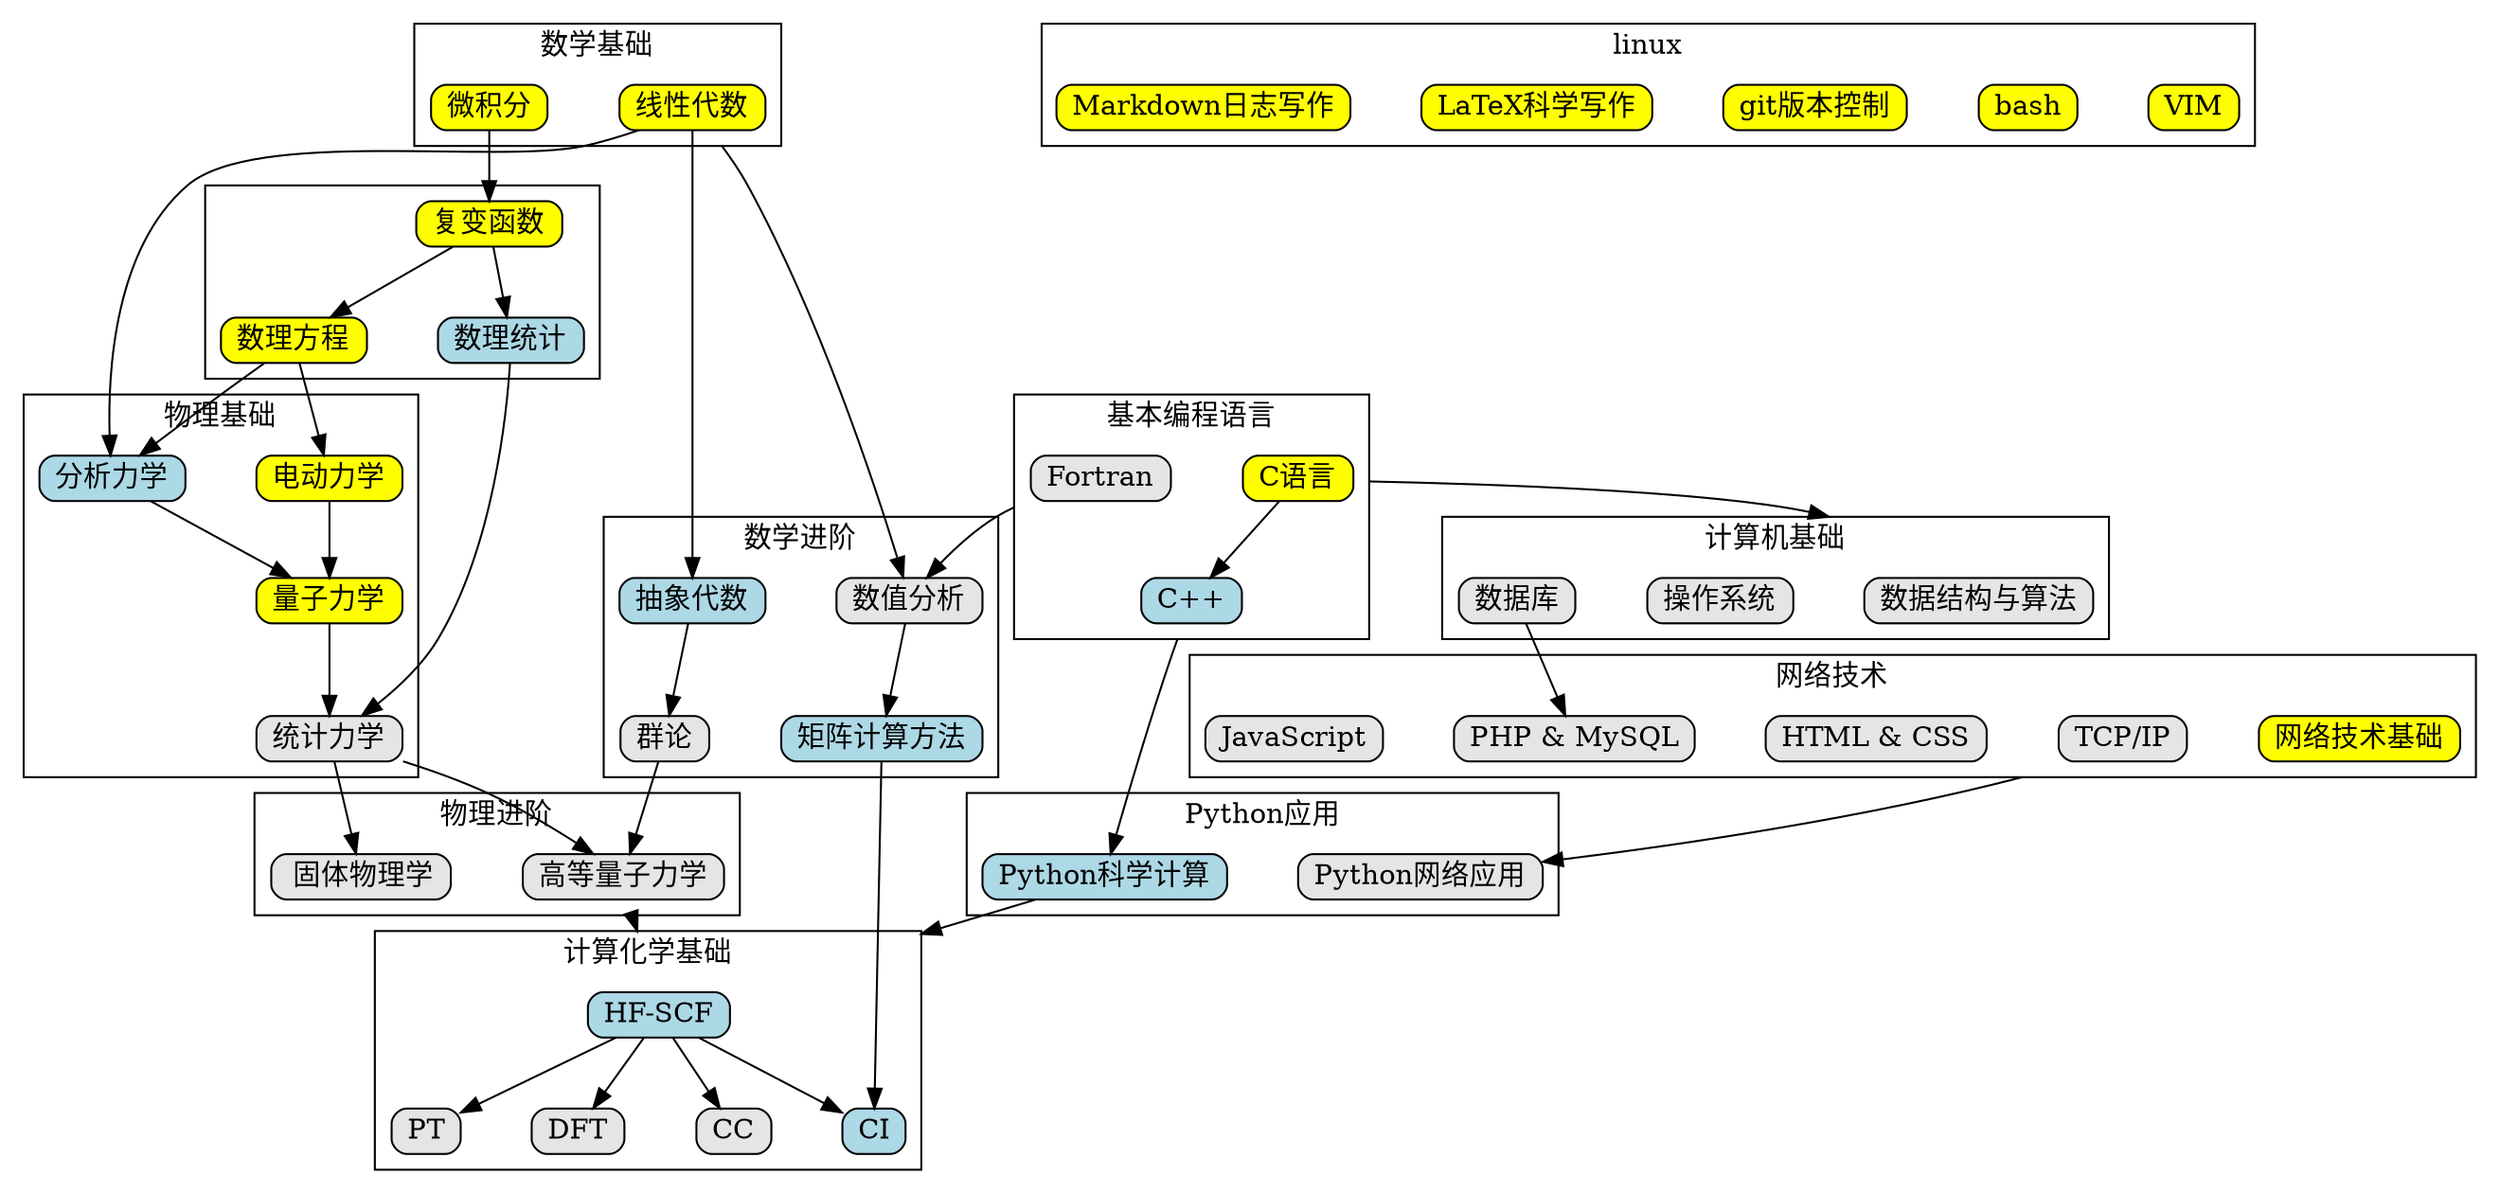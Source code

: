 digraph tree
{
    nodesep=0.5;
    charset="UTF-8";
    //rankdir=LR;
    fixedsize=true;
    compound=true;
    node [style="rounded,filled", width=0, height=0, shape=box, fillcolor="#E5E5E5", concentrate=true]

    subgraph cluster_0 {
        label = "数学基础";
        calculus[label = "微积分", fillcolor = "yellow"]
        linalg[label = "线性代数", fillcolor = "yellow"]
    }

    subgraph cluster_1 {
        label = "基本编程语言";
        clang[label = "C语言", fillcolor = "yellow"]
        flang[label = "Fortran"]
        cpplang[label = "C++", fillcolor = "lightblue"]

        clang -> cpplang
    }

    subgraph cluster_2 {
        label = "物理基础";
        analy_mec[label = "分析力学", fillcolor = "lightblue"]
        elect_mec[label = "电动力学", fillcolor = "yellow"]
        quant_mec[label = "量子力学", fillcolor = "yellow"]
        stati_mec[label = "统计力学"]

        linalg -> analy_mec
        analy_mec -> quant_mec
        elect_mec -> quant_mec
        quant_mec -> stati_mec
    }

    subgraph cluster_3 {
        complex[label = "复变函数", fillcolor = "yellow"]
        statistics[label = "数理统计", fillcolor = "lightblue"]
        equation[label = "数理方程", fillcolor = "yellow"]

        calculus -> complex
        complex -> statistics
        complex -> equation
        equation -> elect_mec
        statistics -> stati_mec
        equation -> analy_mec
    }
    subgraph cluster_4 { 
        label = "数学进阶"
        absalg[label = "抽象代数", fillcolor = "lightblue"]
        group[label = "群论"]
        num_ana[label = "数值分析"]
        mat_com[label = "矩阵计算方法", fillcolor = "lightblue"]
        
        linalg -> absalg
        absalg -> group
        linalg -> num_ana[ltail = cluster_0]
        num_ana -> mat_com
        flang -> num_ana[ltail = cluster_1]
    }
    subgraph cluster_5 {
        label = "linux"
        vim[label = "VIM", fillcolor = "yellow"]
        bash[label = "bash", fillcolor = "yellow"]
        git[label = "git版本控制", fillcolor = "yellow"]
        latex[label = "LaTeX科学写作", fillcolor = "yellow"]
        markdown[label = "Markdown日志写作", fillcolor = "yellow"]
    }
    subgraph cluster_6 {
        label = "计算机基础"
        data_algo[label = "数据结构与算法"]
        os[label = "操作系统"]
        database[label = "数据库"]

        clang -> data_algo[ltail = cluster_1,lhead = cluster_6]
    }
    subgraph cluster_7 {
        label = "网络技术"
        net_basic[label = "网络技术基础", fillcolor = "yellow"]
        tcp_ip[label = "TCP/IP"]
        html_css[label = "HTML & CSS"]
        php_mysql[label = "PHP & MySQL"]
        js[label = "JavaScript"]

        database -> php_mysql
    } 
    subgraph cluster_8 {
        label = "物理进阶"
        adv_quant_mec[label = "高等量子力学"]
        con_pha[label =" 固体物理学"]

        stati_mec -> adv_quant_mec
        group -> adv_quant_mec
        stati_mec -> con_pha
    }
    subgraph cluster_9 {
        label = "Python应用"
        py_calc[label = "Python科学计算", fillcolor = "lightblue"]
        py_web[label = "Python网络应用"]

        cpplang -> py_calc[ltail = cluster_1]
        tcp_ip -> py_web[ltail = cluster_7]
    }
    subgraph cluster_10 {
        label = "计算化学基础"
        HF[label = "HF-SCF", fillcolor = "lightblue"]
        CI[label = "CI", fillcolor = "lightblue"]
        CC[label = "CC"]
        PT[label = "PT"]
        DFT[label = "DFT"]

        adv_quant_mec -> HF[ltail = cluster_8, lhead = cluster_10]
        HF -> CI
        HF -> CC
        HF -> PT
        HF -> DFT
        mat_com -> CI
        py_calc -> HF[lhead = cluster_10]
    }
}
